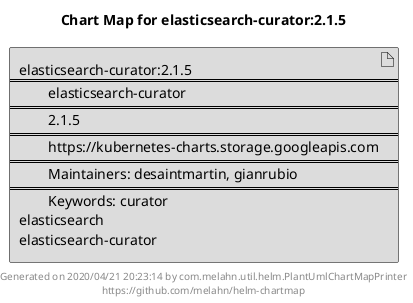 @startuml
skinparam linetype ortho
skinparam backgroundColor white
skinparam usecaseBorderColor black
skinparam usecaseArrowColor LightSlateGray
skinparam artifactBorderColor black
skinparam artifactArrowColor LightSlateGray

title Chart Map for elasticsearch-curator:2.1.5

'There is one referenced Helm Chart
artifact "elasticsearch-curator:2.1.5\n====\n\telasticsearch-curator\n====\n\t2.1.5\n====\n\thttps://kubernetes-charts.storage.googleapis.com\n====\n\tMaintainers: desaintmartin, gianrubio\n====\n\tKeywords: curator\nelasticsearch\nelasticsearch-curator" as elasticsearch_curator_2_1_5 #Gainsboro

'There are 0 referenced Docker Images

'Chart Dependencies

center footer Generated on 2020/04/21 20:23:14 by com.melahn.util.helm.PlantUmlChartMapPrinter\nhttps://github.com/melahn/helm-chartmap
@enduml
